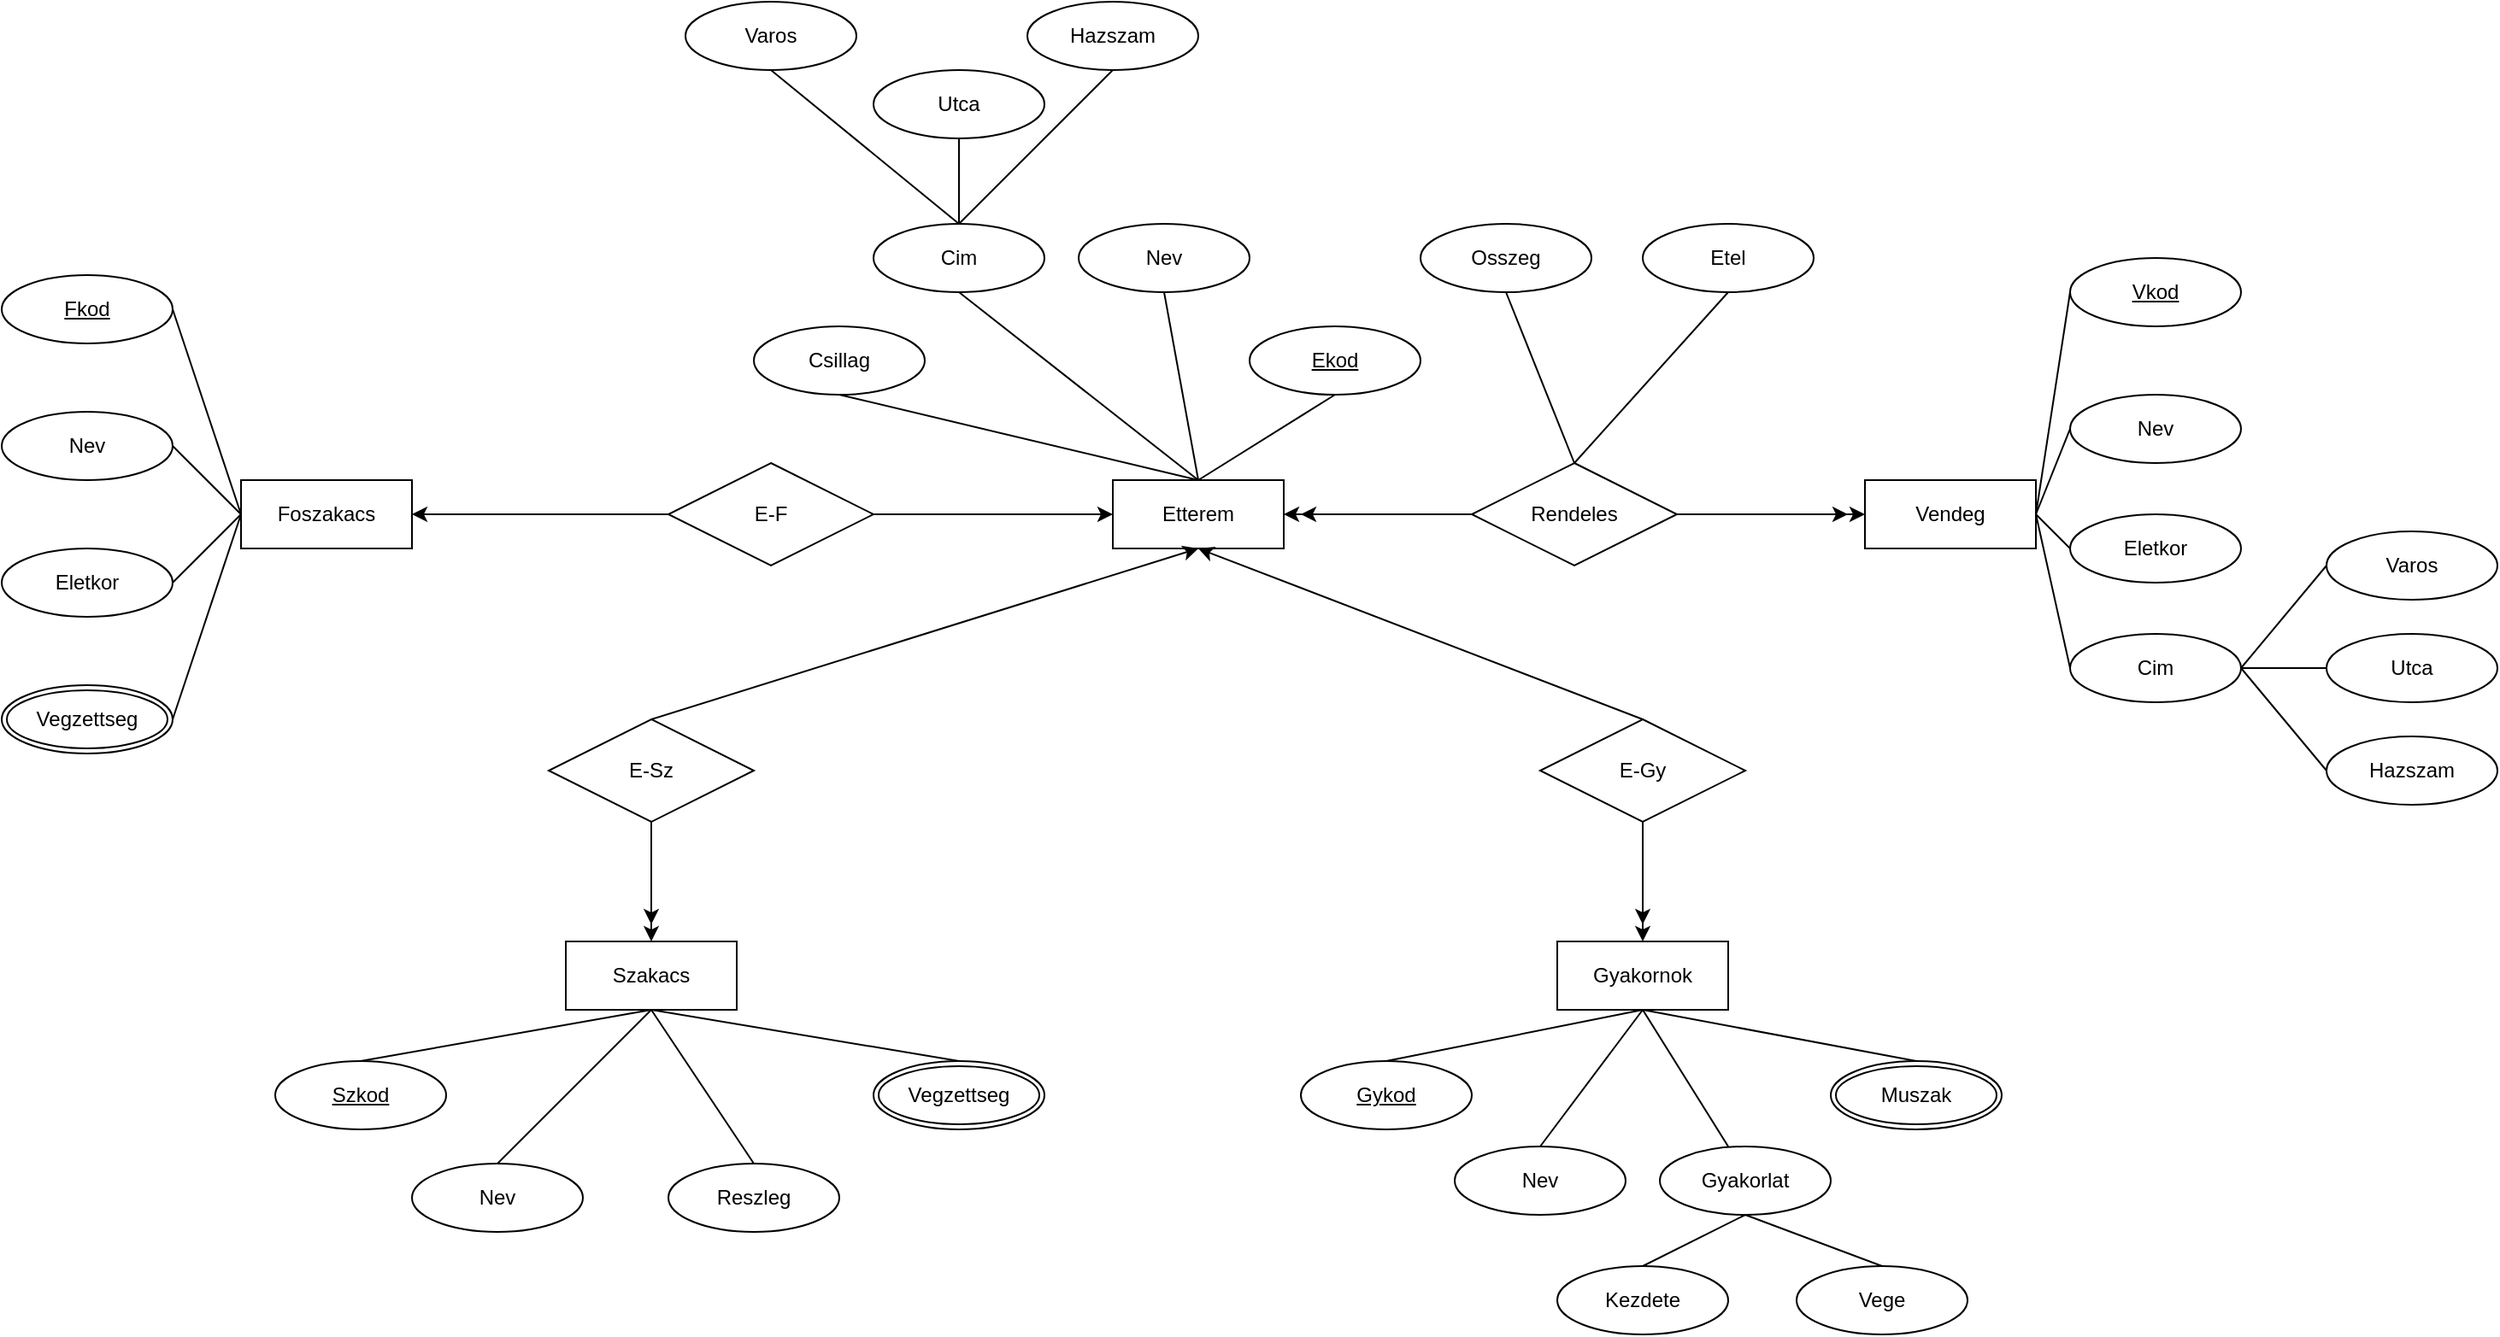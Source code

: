 <mxfile version="27.0.6">
  <diagram name="1 oldal" id="PlPv975K-y2Mu0DhzJ9O">
    <mxGraphModel dx="1678" dy="874" grid="1" gridSize="10" guides="1" tooltips="1" connect="1" arrows="1" fold="1" page="1" pageScale="1" pageWidth="1654" pageHeight="1169" math="0" shadow="0">
      <root>
        <mxCell id="0" />
        <mxCell id="1" parent="0" />
        <mxCell id="TmJ1UYLcrppvGNyyqsFx-1" value="Gyakornok" style="whiteSpace=wrap;html=1;align=center;" vertex="1" parent="1">
          <mxGeometry x="1030" y="670" width="100" height="40" as="geometry" />
        </mxCell>
        <mxCell id="TmJ1UYLcrppvGNyyqsFx-2" value="Szakacs" style="whiteSpace=wrap;html=1;align=center;" vertex="1" parent="1">
          <mxGeometry x="450" y="670" width="100" height="40" as="geometry" />
        </mxCell>
        <mxCell id="TmJ1UYLcrppvGNyyqsFx-3" value="Vendeg" style="whiteSpace=wrap;html=1;align=center;" vertex="1" parent="1">
          <mxGeometry x="1210" y="400" width="100" height="40" as="geometry" />
        </mxCell>
        <mxCell id="TmJ1UYLcrppvGNyyqsFx-4" value="Etterem" style="whiteSpace=wrap;html=1;align=center;" vertex="1" parent="1">
          <mxGeometry x="770" y="400" width="100" height="40" as="geometry" />
        </mxCell>
        <mxCell id="TmJ1UYLcrppvGNyyqsFx-5" value="Foszakacs" style="whiteSpace=wrap;html=1;align=center;" vertex="1" parent="1">
          <mxGeometry x="260" y="400" width="100" height="40" as="geometry" />
        </mxCell>
        <mxCell id="TmJ1UYLcrppvGNyyqsFx-65" value="" style="edgeStyle=orthogonalEdgeStyle;rounded=0;orthogonalLoop=1;jettySize=auto;html=1;" edge="1" parent="1" source="TmJ1UYLcrppvGNyyqsFx-6" target="TmJ1UYLcrppvGNyyqsFx-1">
          <mxGeometry relative="1" as="geometry" />
        </mxCell>
        <mxCell id="TmJ1UYLcrppvGNyyqsFx-6" value="E-Gy" style="shape=rhombus;perimeter=rhombusPerimeter;whiteSpace=wrap;html=1;align=center;" vertex="1" parent="1">
          <mxGeometry x="1020" y="540" width="120" height="60" as="geometry" />
        </mxCell>
        <mxCell id="TmJ1UYLcrppvGNyyqsFx-64" value="" style="edgeStyle=orthogonalEdgeStyle;rounded=0;orthogonalLoop=1;jettySize=auto;html=1;" edge="1" parent="1" source="TmJ1UYLcrppvGNyyqsFx-7" target="TmJ1UYLcrppvGNyyqsFx-2">
          <mxGeometry relative="1" as="geometry" />
        </mxCell>
        <mxCell id="TmJ1UYLcrppvGNyyqsFx-7" value="E-Sz" style="shape=rhombus;perimeter=rhombusPerimeter;whiteSpace=wrap;html=1;align=center;" vertex="1" parent="1">
          <mxGeometry x="440" y="540" width="120" height="60" as="geometry" />
        </mxCell>
        <mxCell id="TmJ1UYLcrppvGNyyqsFx-8" value="Rendeles" style="shape=rhombus;perimeter=rhombusPerimeter;whiteSpace=wrap;html=1;align=center;" vertex="1" parent="1">
          <mxGeometry x="980" y="390" width="120" height="60" as="geometry" />
        </mxCell>
        <mxCell id="TmJ1UYLcrppvGNyyqsFx-9" value="E-F" style="shape=rhombus;perimeter=rhombusPerimeter;whiteSpace=wrap;html=1;align=center;" vertex="1" parent="1">
          <mxGeometry x="510" y="390" width="120" height="60" as="geometry" />
        </mxCell>
        <mxCell id="TmJ1UYLcrppvGNyyqsFx-11" value="Eletkor" style="ellipse;whiteSpace=wrap;html=1;align=center;" vertex="1" parent="1">
          <mxGeometry x="120" y="440" width="100" height="40" as="geometry" />
        </mxCell>
        <mxCell id="TmJ1UYLcrppvGNyyqsFx-12" value="Nev" style="ellipse;whiteSpace=wrap;html=1;align=center;" vertex="1" parent="1">
          <mxGeometry x="120" y="360" width="100" height="40" as="geometry" />
        </mxCell>
        <mxCell id="TmJ1UYLcrppvGNyyqsFx-14" value="Vegzettseg" style="ellipse;shape=doubleEllipse;margin=3;whiteSpace=wrap;html=1;align=center;" vertex="1" parent="1">
          <mxGeometry x="120" y="520" width="100" height="40" as="geometry" />
        </mxCell>
        <mxCell id="TmJ1UYLcrppvGNyyqsFx-15" value="Fkod" style="ellipse;whiteSpace=wrap;html=1;align=center;fontStyle=4;" vertex="1" parent="1">
          <mxGeometry x="120" y="280" width="100" height="40" as="geometry" />
        </mxCell>
        <mxCell id="TmJ1UYLcrppvGNyyqsFx-16" value="Ekod" style="ellipse;whiteSpace=wrap;html=1;align=center;fontStyle=4;" vertex="1" parent="1">
          <mxGeometry x="850" y="310" width="100" height="40" as="geometry" />
        </mxCell>
        <mxCell id="TmJ1UYLcrppvGNyyqsFx-17" value="Hazszam" style="ellipse;whiteSpace=wrap;html=1;align=center;" vertex="1" parent="1">
          <mxGeometry x="720" y="120" width="100" height="40" as="geometry" />
        </mxCell>
        <mxCell id="TmJ1UYLcrppvGNyyqsFx-18" value="Varos" style="ellipse;whiteSpace=wrap;html=1;align=center;" vertex="1" parent="1">
          <mxGeometry x="520" y="120" width="100" height="40" as="geometry" />
        </mxCell>
        <mxCell id="TmJ1UYLcrppvGNyyqsFx-19" value="Utca" style="ellipse;whiteSpace=wrap;html=1;align=center;" vertex="1" parent="1">
          <mxGeometry x="630" y="160" width="100" height="40" as="geometry" />
        </mxCell>
        <mxCell id="TmJ1UYLcrppvGNyyqsFx-20" value="Csillag" style="ellipse;whiteSpace=wrap;html=1;align=center;" vertex="1" parent="1">
          <mxGeometry x="560" y="310" width="100" height="40" as="geometry" />
        </mxCell>
        <mxCell id="TmJ1UYLcrppvGNyyqsFx-21" value="Cim" style="ellipse;whiteSpace=wrap;html=1;align=center;" vertex="1" parent="1">
          <mxGeometry x="630" y="250" width="100" height="40" as="geometry" />
        </mxCell>
        <mxCell id="TmJ1UYLcrppvGNyyqsFx-22" value="Nev" style="ellipse;whiteSpace=wrap;html=1;align=center;" vertex="1" parent="1">
          <mxGeometry x="750" y="250" width="100" height="40" as="geometry" />
        </mxCell>
        <mxCell id="TmJ1UYLcrppvGNyyqsFx-29" value="" style="endArrow=none;html=1;rounded=0;entryX=0.5;entryY=1;entryDx=0;entryDy=0;exitX=0.5;exitY=0;exitDx=0;exitDy=0;" edge="1" parent="1" source="TmJ1UYLcrppvGNyyqsFx-4" target="TmJ1UYLcrppvGNyyqsFx-16">
          <mxGeometry relative="1" as="geometry">
            <mxPoint x="760" y="460" as="sourcePoint" />
            <mxPoint x="920" y="460" as="targetPoint" />
          </mxGeometry>
        </mxCell>
        <mxCell id="TmJ1UYLcrppvGNyyqsFx-30" value="" style="endArrow=none;html=1;rounded=0;exitX=0.5;exitY=1;exitDx=0;exitDy=0;entryX=0.5;entryY=0;entryDx=0;entryDy=0;" edge="1" parent="1" source="TmJ1UYLcrppvGNyyqsFx-22" target="TmJ1UYLcrppvGNyyqsFx-4">
          <mxGeometry relative="1" as="geometry">
            <mxPoint x="760" y="460" as="sourcePoint" />
            <mxPoint x="920" y="460" as="targetPoint" />
          </mxGeometry>
        </mxCell>
        <mxCell id="TmJ1UYLcrppvGNyyqsFx-31" value="" style="endArrow=none;html=1;rounded=0;exitX=0.5;exitY=1;exitDx=0;exitDy=0;entryX=0.5;entryY=0;entryDx=0;entryDy=0;" edge="1" parent="1" source="TmJ1UYLcrppvGNyyqsFx-21" target="TmJ1UYLcrppvGNyyqsFx-4">
          <mxGeometry relative="1" as="geometry">
            <mxPoint x="760" y="460" as="sourcePoint" />
            <mxPoint x="920" y="460" as="targetPoint" />
          </mxGeometry>
        </mxCell>
        <mxCell id="TmJ1UYLcrppvGNyyqsFx-32" value="" style="endArrow=none;html=1;rounded=0;exitX=0.5;exitY=1;exitDx=0;exitDy=0;entryX=0.5;entryY=0;entryDx=0;entryDy=0;" edge="1" parent="1" source="TmJ1UYLcrppvGNyyqsFx-20" target="TmJ1UYLcrppvGNyyqsFx-4">
          <mxGeometry relative="1" as="geometry">
            <mxPoint x="760" y="460" as="sourcePoint" />
            <mxPoint x="920" y="460" as="targetPoint" />
          </mxGeometry>
        </mxCell>
        <mxCell id="TmJ1UYLcrppvGNyyqsFx-33" value="" style="endArrow=none;html=1;rounded=0;exitX=0.5;exitY=1;exitDx=0;exitDy=0;entryX=0.5;entryY=0;entryDx=0;entryDy=0;" edge="1" parent="1" source="TmJ1UYLcrppvGNyyqsFx-17" target="TmJ1UYLcrppvGNyyqsFx-21">
          <mxGeometry relative="1" as="geometry">
            <mxPoint x="760" y="460" as="sourcePoint" />
            <mxPoint x="920" y="460" as="targetPoint" />
          </mxGeometry>
        </mxCell>
        <mxCell id="TmJ1UYLcrppvGNyyqsFx-34" value="" style="endArrow=none;html=1;rounded=0;exitX=0.5;exitY=1;exitDx=0;exitDy=0;entryX=0.5;entryY=0;entryDx=0;entryDy=0;" edge="1" parent="1" source="TmJ1UYLcrppvGNyyqsFx-19" target="TmJ1UYLcrppvGNyyqsFx-21">
          <mxGeometry relative="1" as="geometry">
            <mxPoint x="760" y="460" as="sourcePoint" />
            <mxPoint x="920" y="460" as="targetPoint" />
          </mxGeometry>
        </mxCell>
        <mxCell id="TmJ1UYLcrppvGNyyqsFx-35" value="" style="endArrow=none;html=1;rounded=0;exitX=0.5;exitY=1;exitDx=0;exitDy=0;entryX=0.5;entryY=0;entryDx=0;entryDy=0;" edge="1" parent="1" source="TmJ1UYLcrppvGNyyqsFx-18" target="TmJ1UYLcrppvGNyyqsFx-21">
          <mxGeometry relative="1" as="geometry">
            <mxPoint x="760" y="460" as="sourcePoint" />
            <mxPoint x="920" y="460" as="targetPoint" />
          </mxGeometry>
        </mxCell>
        <mxCell id="TmJ1UYLcrppvGNyyqsFx-36" value="" style="endArrow=none;html=1;rounded=0;exitX=0;exitY=0.5;exitDx=0;exitDy=0;entryX=1;entryY=0.5;entryDx=0;entryDy=0;" edge="1" parent="1" source="TmJ1UYLcrppvGNyyqsFx-5" target="TmJ1UYLcrppvGNyyqsFx-14">
          <mxGeometry relative="1" as="geometry">
            <mxPoint x="760" y="460" as="sourcePoint" />
            <mxPoint x="920" y="460" as="targetPoint" />
          </mxGeometry>
        </mxCell>
        <mxCell id="TmJ1UYLcrppvGNyyqsFx-37" value="" style="endArrow=none;html=1;rounded=0;exitX=1;exitY=0.5;exitDx=0;exitDy=0;entryX=0;entryY=0.5;entryDx=0;entryDy=0;" edge="1" parent="1" source="TmJ1UYLcrppvGNyyqsFx-11" target="TmJ1UYLcrppvGNyyqsFx-5">
          <mxGeometry relative="1" as="geometry">
            <mxPoint x="760" y="460" as="sourcePoint" />
            <mxPoint x="920" y="460" as="targetPoint" />
          </mxGeometry>
        </mxCell>
        <mxCell id="TmJ1UYLcrppvGNyyqsFx-38" value="" style="endArrow=none;html=1;rounded=0;exitX=1;exitY=0.5;exitDx=0;exitDy=0;entryX=0;entryY=0.5;entryDx=0;entryDy=0;" edge="1" parent="1" source="TmJ1UYLcrppvGNyyqsFx-12" target="TmJ1UYLcrppvGNyyqsFx-5">
          <mxGeometry relative="1" as="geometry">
            <mxPoint x="760" y="460" as="sourcePoint" />
            <mxPoint x="920" y="460" as="targetPoint" />
          </mxGeometry>
        </mxCell>
        <mxCell id="TmJ1UYLcrppvGNyyqsFx-39" value="" style="endArrow=none;html=1;rounded=0;exitX=1;exitY=0.5;exitDx=0;exitDy=0;entryX=0;entryY=0.5;entryDx=0;entryDy=0;" edge="1" parent="1" source="TmJ1UYLcrppvGNyyqsFx-15" target="TmJ1UYLcrppvGNyyqsFx-5">
          <mxGeometry relative="1" as="geometry">
            <mxPoint x="760" y="460" as="sourcePoint" />
            <mxPoint x="920" y="460" as="targetPoint" />
          </mxGeometry>
        </mxCell>
        <mxCell id="TmJ1UYLcrppvGNyyqsFx-40" value="Etel" style="ellipse;whiteSpace=wrap;html=1;align=center;" vertex="1" parent="1">
          <mxGeometry x="1080" y="250" width="100" height="40" as="geometry" />
        </mxCell>
        <mxCell id="TmJ1UYLcrppvGNyyqsFx-41" value="Osszeg" style="ellipse;whiteSpace=wrap;html=1;align=center;" vertex="1" parent="1">
          <mxGeometry x="950" y="250" width="100" height="40" as="geometry" />
        </mxCell>
        <mxCell id="TmJ1UYLcrppvGNyyqsFx-42" value="" style="endArrow=none;html=1;rounded=0;entryX=0.5;entryY=1;entryDx=0;entryDy=0;exitX=0.5;exitY=0;exitDx=0;exitDy=0;" edge="1" parent="1" source="TmJ1UYLcrppvGNyyqsFx-8" target="TmJ1UYLcrppvGNyyqsFx-40">
          <mxGeometry relative="1" as="geometry">
            <mxPoint x="760" y="460" as="sourcePoint" />
            <mxPoint x="920" y="460" as="targetPoint" />
          </mxGeometry>
        </mxCell>
        <mxCell id="TmJ1UYLcrppvGNyyqsFx-43" value="" style="endArrow=none;html=1;rounded=0;entryX=0.5;entryY=1;entryDx=0;entryDy=0;exitX=0.5;exitY=0;exitDx=0;exitDy=0;" edge="1" parent="1" source="TmJ1UYLcrppvGNyyqsFx-8" target="TmJ1UYLcrppvGNyyqsFx-41">
          <mxGeometry relative="1" as="geometry">
            <mxPoint x="760" y="460" as="sourcePoint" />
            <mxPoint x="920" y="460" as="targetPoint" />
          </mxGeometry>
        </mxCell>
        <mxCell id="TmJ1UYLcrppvGNyyqsFx-45" value="Vkod" style="ellipse;whiteSpace=wrap;html=1;align=center;fontStyle=4;" vertex="1" parent="1">
          <mxGeometry x="1330" y="270" width="100" height="40" as="geometry" />
        </mxCell>
        <mxCell id="TmJ1UYLcrppvGNyyqsFx-46" value="Hazszam" style="ellipse;whiteSpace=wrap;html=1;align=center;" vertex="1" parent="1">
          <mxGeometry x="1480" y="550" width="100" height="40" as="geometry" />
        </mxCell>
        <mxCell id="TmJ1UYLcrppvGNyyqsFx-47" value="Utca" style="ellipse;whiteSpace=wrap;html=1;align=center;" vertex="1" parent="1">
          <mxGeometry x="1480" y="490" width="100" height="40" as="geometry" />
        </mxCell>
        <mxCell id="TmJ1UYLcrppvGNyyqsFx-48" value="Varos" style="ellipse;whiteSpace=wrap;html=1;align=center;" vertex="1" parent="1">
          <mxGeometry x="1480" y="430" width="100" height="40" as="geometry" />
        </mxCell>
        <mxCell id="TmJ1UYLcrppvGNyyqsFx-49" value="Cim" style="ellipse;whiteSpace=wrap;html=1;align=center;" vertex="1" parent="1">
          <mxGeometry x="1330" y="490" width="100" height="40" as="geometry" />
        </mxCell>
        <mxCell id="TmJ1UYLcrppvGNyyqsFx-50" value="Eletkor" style="ellipse;whiteSpace=wrap;html=1;align=center;" vertex="1" parent="1">
          <mxGeometry x="1330" y="420" width="100" height="40" as="geometry" />
        </mxCell>
        <mxCell id="TmJ1UYLcrppvGNyyqsFx-51" value="Nev" style="ellipse;whiteSpace=wrap;html=1;align=center;" vertex="1" parent="1">
          <mxGeometry x="1330" y="350" width="100" height="40" as="geometry" />
        </mxCell>
        <mxCell id="TmJ1UYLcrppvGNyyqsFx-52" value="" style="endArrow=none;html=1;rounded=0;entryX=0;entryY=0.5;entryDx=0;entryDy=0;exitX=1;exitY=0.5;exitDx=0;exitDy=0;" edge="1" parent="1" source="TmJ1UYLcrppvGNyyqsFx-49" target="TmJ1UYLcrppvGNyyqsFx-48">
          <mxGeometry relative="1" as="geometry">
            <mxPoint x="760" y="460" as="sourcePoint" />
            <mxPoint x="920" y="460" as="targetPoint" />
          </mxGeometry>
        </mxCell>
        <mxCell id="TmJ1UYLcrppvGNyyqsFx-53" value="" style="endArrow=none;html=1;rounded=0;entryX=0;entryY=0.5;entryDx=0;entryDy=0;exitX=1;exitY=0.5;exitDx=0;exitDy=0;" edge="1" parent="1" source="TmJ1UYLcrppvGNyyqsFx-49" target="TmJ1UYLcrppvGNyyqsFx-47">
          <mxGeometry relative="1" as="geometry">
            <mxPoint x="760" y="460" as="sourcePoint" />
            <mxPoint x="920" y="460" as="targetPoint" />
          </mxGeometry>
        </mxCell>
        <mxCell id="TmJ1UYLcrppvGNyyqsFx-54" value="" style="endArrow=none;html=1;rounded=0;entryX=0;entryY=0.5;entryDx=0;entryDy=0;exitX=1;exitY=0.5;exitDx=0;exitDy=0;" edge="1" parent="1" source="TmJ1UYLcrppvGNyyqsFx-49" target="TmJ1UYLcrppvGNyyqsFx-46">
          <mxGeometry relative="1" as="geometry">
            <mxPoint x="760" y="460" as="sourcePoint" />
            <mxPoint x="920" y="460" as="targetPoint" />
          </mxGeometry>
        </mxCell>
        <mxCell id="TmJ1UYLcrppvGNyyqsFx-55" value="" style="endArrow=none;html=1;rounded=0;entryX=0;entryY=0.5;entryDx=0;entryDy=0;exitX=1;exitY=0.5;exitDx=0;exitDy=0;" edge="1" parent="1" source="TmJ1UYLcrppvGNyyqsFx-3" target="TmJ1UYLcrppvGNyyqsFx-49">
          <mxGeometry relative="1" as="geometry">
            <mxPoint x="1320" y="430" as="sourcePoint" />
            <mxPoint x="920" y="460" as="targetPoint" />
          </mxGeometry>
        </mxCell>
        <mxCell id="TmJ1UYLcrppvGNyyqsFx-56" value="" style="endArrow=none;html=1;rounded=0;entryX=0;entryY=0.5;entryDx=0;entryDy=0;exitX=1;exitY=0.5;exitDx=0;exitDy=0;" edge="1" parent="1" source="TmJ1UYLcrppvGNyyqsFx-3" target="TmJ1UYLcrppvGNyyqsFx-50">
          <mxGeometry relative="1" as="geometry">
            <mxPoint x="760" y="460" as="sourcePoint" />
            <mxPoint x="920" y="460" as="targetPoint" />
          </mxGeometry>
        </mxCell>
        <mxCell id="TmJ1UYLcrppvGNyyqsFx-57" value="" style="endArrow=none;html=1;rounded=0;entryX=0;entryY=0.5;entryDx=0;entryDy=0;exitX=1;exitY=0.5;exitDx=0;exitDy=0;" edge="1" parent="1" source="TmJ1UYLcrppvGNyyqsFx-3" target="TmJ1UYLcrppvGNyyqsFx-51">
          <mxGeometry relative="1" as="geometry">
            <mxPoint x="760" y="460" as="sourcePoint" />
            <mxPoint x="920" y="460" as="targetPoint" />
          </mxGeometry>
        </mxCell>
        <mxCell id="TmJ1UYLcrppvGNyyqsFx-58" value="" style="endArrow=none;html=1;rounded=0;entryX=0;entryY=0.5;entryDx=0;entryDy=0;exitX=1;exitY=0.5;exitDx=0;exitDy=0;" edge="1" parent="1" source="TmJ1UYLcrppvGNyyqsFx-3" target="TmJ1UYLcrppvGNyyqsFx-45">
          <mxGeometry relative="1" as="geometry">
            <mxPoint x="760" y="460" as="sourcePoint" />
            <mxPoint x="920" y="460" as="targetPoint" />
          </mxGeometry>
        </mxCell>
        <mxCell id="TmJ1UYLcrppvGNyyqsFx-61" value="" style="endArrow=none;html=1;rounded=0;exitX=0.5;exitY=1;exitDx=0;exitDy=0;entryX=0.5;entryY=0;entryDx=0;entryDy=0;" edge="1" parent="1" source="TmJ1UYLcrppvGNyyqsFx-2" target="TmJ1UYLcrppvGNyyqsFx-70">
          <mxGeometry relative="1" as="geometry">
            <mxPoint x="760" y="460" as="sourcePoint" />
            <mxPoint x="920" y="460" as="targetPoint" />
          </mxGeometry>
        </mxCell>
        <mxCell id="TmJ1UYLcrppvGNyyqsFx-66" value="" style="endArrow=classic;html=1;rounded=0;entryX=1;entryY=0.5;entryDx=0;entryDy=0;" edge="1" parent="1" source="TmJ1UYLcrppvGNyyqsFx-9" target="TmJ1UYLcrppvGNyyqsFx-5">
          <mxGeometry width="50" height="50" relative="1" as="geometry">
            <mxPoint x="810" y="490" as="sourcePoint" />
            <mxPoint x="860" y="440" as="targetPoint" />
          </mxGeometry>
        </mxCell>
        <mxCell id="TmJ1UYLcrppvGNyyqsFx-67" value="Szkod" style="ellipse;whiteSpace=wrap;html=1;align=center;fontStyle=4;" vertex="1" parent="1">
          <mxGeometry x="280" y="740" width="100" height="40" as="geometry" />
        </mxCell>
        <mxCell id="TmJ1UYLcrppvGNyyqsFx-68" value="Nev" style="ellipse;whiteSpace=wrap;html=1;align=center;" vertex="1" parent="1">
          <mxGeometry x="360" y="800" width="100" height="40" as="geometry" />
        </mxCell>
        <mxCell id="TmJ1UYLcrppvGNyyqsFx-69" value="Reszleg" style="ellipse;whiteSpace=wrap;html=1;align=center;" vertex="1" parent="1">
          <mxGeometry x="510" y="800" width="100" height="40" as="geometry" />
        </mxCell>
        <mxCell id="TmJ1UYLcrppvGNyyqsFx-70" value="Vegzettseg" style="ellipse;shape=doubleEllipse;margin=3;whiteSpace=wrap;html=1;align=center;" vertex="1" parent="1">
          <mxGeometry x="630" y="740" width="100" height="40" as="geometry" />
        </mxCell>
        <mxCell id="TmJ1UYLcrppvGNyyqsFx-71" value="" style="endArrow=none;html=1;rounded=0;exitX=0.5;exitY=1;exitDx=0;exitDy=0;entryX=0.5;entryY=0;entryDx=0;entryDy=0;" edge="1" parent="1" source="TmJ1UYLcrppvGNyyqsFx-2" target="TmJ1UYLcrppvGNyyqsFx-67">
          <mxGeometry relative="1" as="geometry">
            <mxPoint x="760" y="460" as="sourcePoint" />
            <mxPoint x="920" y="460" as="targetPoint" />
          </mxGeometry>
        </mxCell>
        <mxCell id="TmJ1UYLcrppvGNyyqsFx-72" value="" style="endArrow=none;html=1;rounded=0;exitX=0.5;exitY=0;exitDx=0;exitDy=0;entryX=0.5;entryY=1;entryDx=0;entryDy=0;" edge="1" parent="1" source="TmJ1UYLcrppvGNyyqsFx-68" target="TmJ1UYLcrppvGNyyqsFx-2">
          <mxGeometry relative="1" as="geometry">
            <mxPoint x="760" y="460" as="sourcePoint" />
            <mxPoint x="920" y="460" as="targetPoint" />
          </mxGeometry>
        </mxCell>
        <mxCell id="TmJ1UYLcrppvGNyyqsFx-73" value="" style="endArrow=none;html=1;rounded=0;exitX=0.5;exitY=1;exitDx=0;exitDy=0;entryX=0.5;entryY=0;entryDx=0;entryDy=0;" edge="1" parent="1" source="TmJ1UYLcrppvGNyyqsFx-2" target="TmJ1UYLcrppvGNyyqsFx-69">
          <mxGeometry relative="1" as="geometry">
            <mxPoint x="760" y="460" as="sourcePoint" />
            <mxPoint x="920" y="460" as="targetPoint" />
          </mxGeometry>
        </mxCell>
        <mxCell id="TmJ1UYLcrppvGNyyqsFx-74" value="Gykod" style="ellipse;whiteSpace=wrap;html=1;align=center;fontStyle=4;" vertex="1" parent="1">
          <mxGeometry x="880" y="740" width="100" height="40" as="geometry" />
        </mxCell>
        <mxCell id="TmJ1UYLcrppvGNyyqsFx-75" value="Muszak" style="ellipse;shape=doubleEllipse;margin=3;whiteSpace=wrap;html=1;align=center;" vertex="1" parent="1">
          <mxGeometry x="1190" y="740" width="100" height="40" as="geometry" />
        </mxCell>
        <mxCell id="TmJ1UYLcrppvGNyyqsFx-76" value="Nev" style="ellipse;whiteSpace=wrap;html=1;align=center;" vertex="1" parent="1">
          <mxGeometry x="970" y="790" width="100" height="40" as="geometry" />
        </mxCell>
        <mxCell id="TmJ1UYLcrppvGNyyqsFx-77" value="Gyakorlat" style="ellipse;whiteSpace=wrap;html=1;align=center;" vertex="1" parent="1">
          <mxGeometry x="1090" y="790" width="100" height="40" as="geometry" />
        </mxCell>
        <mxCell id="TmJ1UYLcrppvGNyyqsFx-78" value="Kezdete" style="ellipse;whiteSpace=wrap;html=1;align=center;" vertex="1" parent="1">
          <mxGeometry x="1030" y="860" width="100" height="40" as="geometry" />
        </mxCell>
        <mxCell id="TmJ1UYLcrppvGNyyqsFx-79" value="Vege" style="ellipse;whiteSpace=wrap;html=1;align=center;" vertex="1" parent="1">
          <mxGeometry x="1170" y="860" width="100" height="40" as="geometry" />
        </mxCell>
        <mxCell id="TmJ1UYLcrppvGNyyqsFx-80" value="" style="endArrow=none;html=1;rounded=0;entryX=0.5;entryY=0;entryDx=0;entryDy=0;exitX=0.5;exitY=1;exitDx=0;exitDy=0;" edge="1" parent="1" source="TmJ1UYLcrppvGNyyqsFx-77" target="TmJ1UYLcrppvGNyyqsFx-79">
          <mxGeometry relative="1" as="geometry">
            <mxPoint x="760" y="460" as="sourcePoint" />
            <mxPoint x="920" y="460" as="targetPoint" />
          </mxGeometry>
        </mxCell>
        <mxCell id="TmJ1UYLcrppvGNyyqsFx-81" value="" style="endArrow=none;html=1;rounded=0;entryX=0.5;entryY=0;entryDx=0;entryDy=0;exitX=0.5;exitY=1;exitDx=0;exitDy=0;" edge="1" parent="1" source="TmJ1UYLcrppvGNyyqsFx-1" target="TmJ1UYLcrppvGNyyqsFx-75">
          <mxGeometry relative="1" as="geometry">
            <mxPoint x="760" y="460" as="sourcePoint" />
            <mxPoint x="920" y="460" as="targetPoint" />
          </mxGeometry>
        </mxCell>
        <mxCell id="TmJ1UYLcrppvGNyyqsFx-82" value="" style="endArrow=none;html=1;rounded=0;exitX=0.4;exitY=0;exitDx=0;exitDy=0;exitPerimeter=0;entryX=0.5;entryY=1;entryDx=0;entryDy=0;" edge="1" parent="1" source="TmJ1UYLcrppvGNyyqsFx-77" target="TmJ1UYLcrppvGNyyqsFx-1">
          <mxGeometry relative="1" as="geometry">
            <mxPoint x="760" y="460" as="sourcePoint" />
            <mxPoint x="920" y="460" as="targetPoint" />
          </mxGeometry>
        </mxCell>
        <mxCell id="TmJ1UYLcrppvGNyyqsFx-83" value="" style="endArrow=none;html=1;rounded=0;entryX=0.5;entryY=1;entryDx=0;entryDy=0;exitX=0.5;exitY=0;exitDx=0;exitDy=0;" edge="1" parent="1" source="TmJ1UYLcrppvGNyyqsFx-76" target="TmJ1UYLcrppvGNyyqsFx-1">
          <mxGeometry relative="1" as="geometry">
            <mxPoint x="760" y="460" as="sourcePoint" />
            <mxPoint x="920" y="460" as="targetPoint" />
          </mxGeometry>
        </mxCell>
        <mxCell id="TmJ1UYLcrppvGNyyqsFx-84" value="" style="endArrow=none;html=1;rounded=0;entryX=0.5;entryY=0;entryDx=0;entryDy=0;" edge="1" parent="1" target="TmJ1UYLcrppvGNyyqsFx-74">
          <mxGeometry relative="1" as="geometry">
            <mxPoint x="1080" y="710" as="sourcePoint" />
            <mxPoint x="920" y="460" as="targetPoint" />
          </mxGeometry>
        </mxCell>
        <mxCell id="TmJ1UYLcrppvGNyyqsFx-85" value="" style="endArrow=none;html=1;rounded=0;exitX=0.5;exitY=0;exitDx=0;exitDy=0;entryX=0.5;entryY=1;entryDx=0;entryDy=0;" edge="1" parent="1" source="TmJ1UYLcrppvGNyyqsFx-78" target="TmJ1UYLcrppvGNyyqsFx-77">
          <mxGeometry relative="1" as="geometry">
            <mxPoint x="760" y="460" as="sourcePoint" />
            <mxPoint x="920" y="460" as="targetPoint" />
          </mxGeometry>
        </mxCell>
        <mxCell id="TmJ1UYLcrppvGNyyqsFx-86" value="" style="endArrow=classic;html=1;rounded=0;exitX=0.5;exitY=1;exitDx=0;exitDy=0;" edge="1" parent="1" source="TmJ1UYLcrppvGNyyqsFx-7">
          <mxGeometry width="50" height="50" relative="1" as="geometry">
            <mxPoint x="810" y="490" as="sourcePoint" />
            <mxPoint x="500" y="660" as="targetPoint" />
          </mxGeometry>
        </mxCell>
        <mxCell id="TmJ1UYLcrppvGNyyqsFx-87" value="" style="endArrow=classic;html=1;rounded=0;exitX=0.5;exitY=1;exitDx=0;exitDy=0;" edge="1" parent="1" source="TmJ1UYLcrppvGNyyqsFx-6">
          <mxGeometry width="50" height="50" relative="1" as="geometry">
            <mxPoint x="810" y="490" as="sourcePoint" />
            <mxPoint x="1080" y="660" as="targetPoint" />
          </mxGeometry>
        </mxCell>
        <mxCell id="TmJ1UYLcrppvGNyyqsFx-88" value="" style="endArrow=classic;html=1;rounded=0;exitX=1;exitY=0.5;exitDx=0;exitDy=0;entryX=0;entryY=0.5;entryDx=0;entryDy=0;" edge="1" parent="1" source="TmJ1UYLcrppvGNyyqsFx-9" target="TmJ1UYLcrppvGNyyqsFx-4">
          <mxGeometry width="50" height="50" relative="1" as="geometry">
            <mxPoint x="810" y="490" as="sourcePoint" />
            <mxPoint x="860" y="440" as="targetPoint" />
          </mxGeometry>
        </mxCell>
        <mxCell id="TmJ1UYLcrppvGNyyqsFx-89" value="" style="endArrow=classic;html=1;rounded=0;entryX=0.5;entryY=1;entryDx=0;entryDy=0;exitX=0.5;exitY=0;exitDx=0;exitDy=0;" edge="1" parent="1" source="TmJ1UYLcrppvGNyyqsFx-7" target="TmJ1UYLcrppvGNyyqsFx-4">
          <mxGeometry width="50" height="50" relative="1" as="geometry">
            <mxPoint x="660" y="570" as="sourcePoint" />
            <mxPoint x="860" y="440" as="targetPoint" />
          </mxGeometry>
        </mxCell>
        <mxCell id="TmJ1UYLcrppvGNyyqsFx-90" value="" style="endArrow=classic;html=1;rounded=0;entryX=0.5;entryY=1;entryDx=0;entryDy=0;exitX=0.5;exitY=0;exitDx=0;exitDy=0;" edge="1" parent="1" source="TmJ1UYLcrppvGNyyqsFx-6" target="TmJ1UYLcrppvGNyyqsFx-4">
          <mxGeometry width="50" height="50" relative="1" as="geometry">
            <mxPoint x="810" y="490" as="sourcePoint" />
            <mxPoint x="820" y="450" as="targetPoint" />
          </mxGeometry>
        </mxCell>
        <mxCell id="TmJ1UYLcrppvGNyyqsFx-91" value="" style="endArrow=classic;html=1;rounded=0;entryX=1;entryY=0.5;entryDx=0;entryDy=0;exitX=0;exitY=0.5;exitDx=0;exitDy=0;" edge="1" parent="1" source="TmJ1UYLcrppvGNyyqsFx-8" target="TmJ1UYLcrppvGNyyqsFx-4">
          <mxGeometry width="50" height="50" relative="1" as="geometry">
            <mxPoint x="810" y="490" as="sourcePoint" />
            <mxPoint x="860" y="440" as="targetPoint" />
          </mxGeometry>
        </mxCell>
        <mxCell id="TmJ1UYLcrppvGNyyqsFx-92" value="" style="endArrow=classic;html=1;rounded=0;entryX=0;entryY=0.5;entryDx=0;entryDy=0;exitX=1;exitY=0.5;exitDx=0;exitDy=0;" edge="1" parent="1" source="TmJ1UYLcrppvGNyyqsFx-8" target="TmJ1UYLcrppvGNyyqsFx-3">
          <mxGeometry width="50" height="50" relative="1" as="geometry">
            <mxPoint x="810" y="490" as="sourcePoint" />
            <mxPoint x="860" y="440" as="targetPoint" />
          </mxGeometry>
        </mxCell>
        <mxCell id="TmJ1UYLcrppvGNyyqsFx-93" value="" style="endArrow=classic;html=1;rounded=0;exitX=1;exitY=0.5;exitDx=0;exitDy=0;" edge="1" parent="1" source="TmJ1UYLcrppvGNyyqsFx-8">
          <mxGeometry width="50" height="50" relative="1" as="geometry">
            <mxPoint x="810" y="490" as="sourcePoint" />
            <mxPoint x="1200" y="420" as="targetPoint" />
          </mxGeometry>
        </mxCell>
        <mxCell id="TmJ1UYLcrppvGNyyqsFx-94" value="" style="endArrow=classic;html=1;rounded=0;exitX=0;exitY=0.5;exitDx=0;exitDy=0;" edge="1" parent="1" source="TmJ1UYLcrppvGNyyqsFx-8">
          <mxGeometry width="50" height="50" relative="1" as="geometry">
            <mxPoint x="810" y="490" as="sourcePoint" />
            <mxPoint x="880" y="420" as="targetPoint" />
          </mxGeometry>
        </mxCell>
      </root>
    </mxGraphModel>
  </diagram>
</mxfile>
